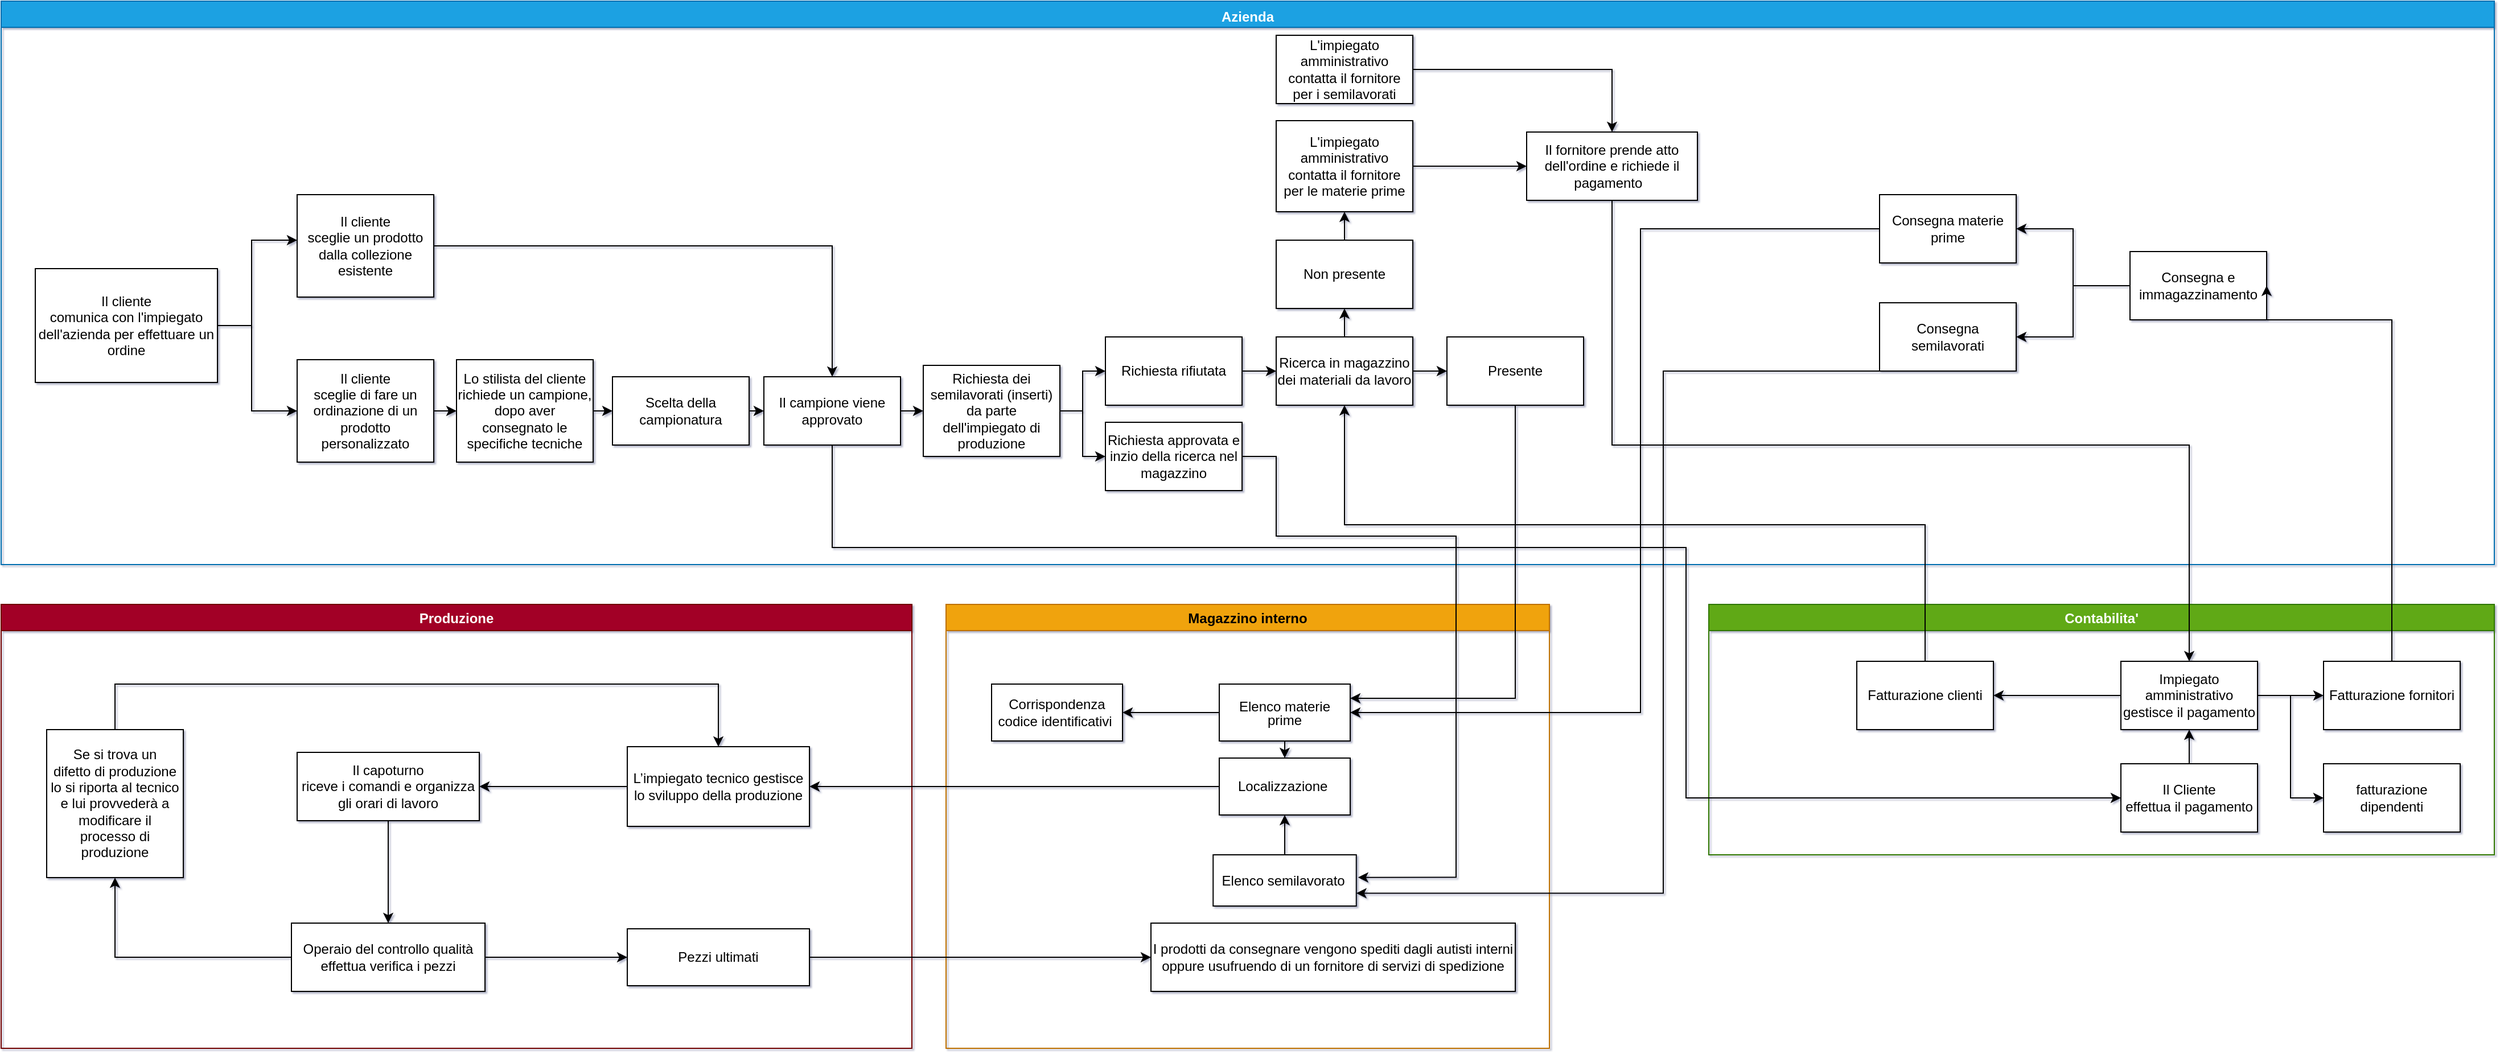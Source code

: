 <mxfile version="20.2.3" type="device"><diagram id="E6aV1Ud_MkHgx_vtLWaX" name="Pagina-1"><mxGraphModel dx="1477" dy="727" grid="0" gridSize="10" guides="1" tooltips="1" connect="1" arrows="1" fold="1" page="1" pageScale="1" pageWidth="827" pageHeight="1169" background="none" math="0" shadow="1"><root><mxCell id="0"/><mxCell id="1" parent="0"/><mxCell id="91" value="Azienda&#10;" style="swimlane;fillColor=#1ba1e2;fontColor=#ffffff;strokeColor=#006EAF;verticalAlign=top;" parent="1" vertex="1"><mxGeometry x="170" y="80" width="2190" height="495" as="geometry"/></mxCell><mxCell id="143" style="edgeStyle=none;html=1;entryX=0;entryY=0.5;entryDx=0;entryDy=0;rounded=0;" parent="91" source="94" target="114" edge="1"><mxGeometry relative="1" as="geometry"><Array as="points"><mxPoint x="220" y="285"/><mxPoint x="220" y="360"/></Array></mxGeometry></mxCell><mxCell id="94" value="&lt;p class=&quot;MsoListParagraph&quot;&gt;&lt;span&gt;Il cliente&lt;br&gt;comunica con l'impiegato dell'azienda per effettuare un ordine&lt;/span&gt;&lt;/p&gt;" style="rounded=0;whiteSpace=wrap;html=1;" parent="91" vertex="1"><mxGeometry x="30" y="235" width="160" height="100" as="geometry"/></mxCell><mxCell id="155" style="edgeStyle=none;rounded=0;html=1;entryX=0;entryY=0.5;entryDx=0;entryDy=0;" parent="91" source="114" target="126" edge="1"><mxGeometry relative="1" as="geometry"/></mxCell><mxCell id="114" value="&lt;p class=&quot;MsoListParagraph&quot;&gt;&lt;span&gt;Il cliente&lt;br&gt;sceglie di fare un ordinazione di un prodotto personalizzato&lt;/span&gt;&lt;/p&gt;" style="rounded=0;whiteSpace=wrap;html=1;" parent="91" vertex="1"><mxGeometry x="260" y="315" width="120" height="90" as="geometry"/></mxCell><mxCell id="166" style="edgeStyle=none;rounded=0;html=1;entryX=0.5;entryY=0;entryDx=0;entryDy=0;" parent="91" source="115" target="128" edge="1"><mxGeometry relative="1" as="geometry"><Array as="points"><mxPoint x="730" y="215"/></Array></mxGeometry></mxCell><mxCell id="115" value="&lt;p class=&quot;MsoListParagraph&quot;&gt;&lt;span&gt;Il cliente&lt;br&gt;sceglie un prodotto dalla collezione esistente&lt;/span&gt;&lt;/p&gt;" style="rounded=0;whiteSpace=wrap;html=1;" parent="91" vertex="1"><mxGeometry x="260" y="170" width="120" height="90" as="geometry"/></mxCell><mxCell id="156" style="edgeStyle=none;rounded=0;html=1;entryX=0;entryY=0.5;entryDx=0;entryDy=0;" parent="91" source="126" target="127" edge="1"><mxGeometry relative="1" as="geometry"/></mxCell><mxCell id="126" value="&lt;p class=&quot;MsoListParagraph&quot;&gt;&lt;span&gt;Lo stilista del cliente&lt;br&gt;richiede un campione, dopo aver consegnato le specifiche tecniche&lt;/span&gt;&lt;/p&gt;" style="rounded=0;whiteSpace=wrap;html=1;" parent="91" vertex="1"><mxGeometry x="400" y="315" width="120" height="90" as="geometry"/></mxCell><mxCell id="157" style="edgeStyle=none;rounded=0;html=1;entryX=0;entryY=0.5;entryDx=0;entryDy=0;" parent="91" source="127" target="128" edge="1"><mxGeometry relative="1" as="geometry"/></mxCell><mxCell id="127" value="&lt;p class=&quot;MsoListParagraph&quot;&gt;Scelta della campionatura&lt;/p&gt;" style="rounded=0;whiteSpace=wrap;html=1;" parent="91" vertex="1"><mxGeometry x="537" y="330" width="120" height="60" as="geometry"/></mxCell><mxCell id="YRF0x9XlQaN_wTTHLhjA-206" style="edgeStyle=orthogonalEdgeStyle;rounded=0;orthogonalLoop=1;jettySize=auto;html=1;exitX=1;exitY=0.5;exitDx=0;exitDy=0;entryX=0;entryY=0.5;entryDx=0;entryDy=0;" parent="91" source="128" target="YRF0x9XlQaN_wTTHLhjA-201" edge="1"><mxGeometry relative="1" as="geometry"/></mxCell><mxCell id="128" value="&lt;p class=&quot;MsoListParagraph&quot;&gt;&lt;span&gt;Il campione viene&lt;br&gt;approvato&lt;/span&gt;&lt;/p&gt;" style="rounded=0;whiteSpace=wrap;html=1;" parent="91" vertex="1"><mxGeometry x="670" y="330" width="120" height="60" as="geometry"/></mxCell><mxCell id="167" value="" style="edgeStyle=none;html=1;" parent="91" source="129" target="142" edge="1"><mxGeometry relative="1" as="geometry"/></mxCell><mxCell id="171" style="edgeStyle=none;html=1;entryX=0;entryY=0.5;entryDx=0;entryDy=0;" parent="91" source="129" target="130" edge="1"><mxGeometry relative="1" as="geometry"><mxPoint x="1280" y="375" as="targetPoint"/></mxGeometry></mxCell><mxCell id="129" value="&lt;span&gt;Ricerca in magazzino dei materiali da lavoro&lt;/span&gt;" style="rounded=0;whiteSpace=wrap;html=1;" parent="91" vertex="1"><mxGeometry x="1120" y="295" width="120" height="60" as="geometry"/></mxCell><mxCell id="130" value="Presente" style="rounded=0;whiteSpace=wrap;html=1;" parent="91" vertex="1"><mxGeometry x="1270" y="295" width="120" height="60" as="geometry"/></mxCell><mxCell id="YRF0x9XlQaN_wTTHLhjA-226" style="edgeStyle=orthogonalEdgeStyle;rounded=0;orthogonalLoop=1;jettySize=auto;html=1;entryX=0.5;entryY=1;entryDx=0;entryDy=0;" parent="91" source="142" target="163" edge="1"><mxGeometry relative="1" as="geometry"/></mxCell><mxCell id="142" value="Non presente" style="rounded=0;whiteSpace=wrap;html=1;" parent="91" vertex="1"><mxGeometry x="1120" y="210" width="120" height="60" as="geometry"/></mxCell><mxCell id="154" value="" style="endArrow=classic;html=1;rounded=0;exitX=1;exitY=0.5;exitDx=0;exitDy=0;entryX=0;entryY=0.5;entryDx=0;entryDy=0;" parent="91" source="94" edge="1"><mxGeometry width="50" height="50" relative="1" as="geometry"><mxPoint x="370" y="305" as="sourcePoint"/><mxPoint x="260" y="210" as="targetPoint"/><Array as="points"><mxPoint x="220" y="285"/><mxPoint x="220" y="210"/></Array></mxGeometry></mxCell><mxCell id="175" style="edgeStyle=none;rounded=0;html=1;entryX=0;entryY=0.5;entryDx=0;entryDy=0;" parent="91" source="163" target="172" edge="1"><mxGeometry relative="1" as="geometry"/></mxCell><mxCell id="163" value="L'impiegato amministrativo contatta il fornitore per le materie prime" style="rounded=0;whiteSpace=wrap;html=1;" parent="91" vertex="1"><mxGeometry x="1120" y="105" width="120" height="80" as="geometry"/></mxCell><mxCell id="172" value="Il fornitore prende atto dell'ordine e richiede il pagamento&amp;nbsp;&amp;nbsp;" style="rounded=0;whiteSpace=wrap;html=1;" parent="91" vertex="1"><mxGeometry x="1340" y="115" width="150" height="60" as="geometry"/></mxCell><mxCell id="YRF0x9XlQaN_wTTHLhjA-220" style="edgeStyle=orthogonalEdgeStyle;rounded=0;orthogonalLoop=1;jettySize=auto;html=1;exitX=0;exitY=0.5;exitDx=0;exitDy=0;entryX=1;entryY=0.5;entryDx=0;entryDy=0;" parent="91" source="184" target="YRF0x9XlQaN_wTTHLhjA-215" edge="1"><mxGeometry relative="1" as="geometry"/></mxCell><mxCell id="YRF0x9XlQaN_wTTHLhjA-221" style="edgeStyle=orthogonalEdgeStyle;rounded=0;orthogonalLoop=1;jettySize=auto;html=1;exitX=0;exitY=0.5;exitDx=0;exitDy=0;entryX=1;entryY=0.5;entryDx=0;entryDy=0;" parent="91" source="184" target="YRF0x9XlQaN_wTTHLhjA-216" edge="1"><mxGeometry relative="1" as="geometry"/></mxCell><mxCell id="184" value="Consegna e immagazzinamento" style="rounded=0;whiteSpace=wrap;html=1;" parent="91" vertex="1"><mxGeometry x="1870" y="220" width="120" height="60" as="geometry"/></mxCell><mxCell id="YRF0x9XlQaN_wTTHLhjA-205" style="edgeStyle=orthogonalEdgeStyle;rounded=0;orthogonalLoop=1;jettySize=auto;html=1;exitX=1;exitY=0.5;exitDx=0;exitDy=0;entryX=0;entryY=0.5;entryDx=0;entryDy=0;" parent="91" source="YRF0x9XlQaN_wTTHLhjA-201" target="YRF0x9XlQaN_wTTHLhjA-204" edge="1"><mxGeometry relative="1" as="geometry"/></mxCell><mxCell id="YRF0x9XlQaN_wTTHLhjA-207" style="edgeStyle=orthogonalEdgeStyle;rounded=0;orthogonalLoop=1;jettySize=auto;html=1;entryX=0;entryY=0.5;entryDx=0;entryDy=0;" parent="91" source="YRF0x9XlQaN_wTTHLhjA-201" target="YRF0x9XlQaN_wTTHLhjA-202" edge="1"><mxGeometry relative="1" as="geometry"/></mxCell><mxCell id="YRF0x9XlQaN_wTTHLhjA-201" value="Richiesta dei semilavorati (inserti) da parte dell'impiegato di produzione" style="rounded=0;whiteSpace=wrap;html=1;" parent="91" vertex="1"><mxGeometry x="810" y="320" width="120" height="80" as="geometry"/></mxCell><mxCell id="YRF0x9XlQaN_wTTHLhjA-202" value="Richiesta approvata e inzio della ricerca nel magazzino" style="rounded=0;whiteSpace=wrap;html=1;" parent="91" vertex="1"><mxGeometry x="970" y="370" width="120" height="60" as="geometry"/></mxCell><mxCell id="YRF0x9XlQaN_wTTHLhjA-208" style="edgeStyle=orthogonalEdgeStyle;rounded=0;orthogonalLoop=1;jettySize=auto;html=1;entryX=0;entryY=0.5;entryDx=0;entryDy=0;" parent="91" source="YRF0x9XlQaN_wTTHLhjA-204" target="129" edge="1"><mxGeometry relative="1" as="geometry"/></mxCell><mxCell id="YRF0x9XlQaN_wTTHLhjA-204" value="Richiesta rifiutata" style="rounded=0;whiteSpace=wrap;html=1;" parent="91" vertex="1"><mxGeometry x="970" y="295" width="120" height="60" as="geometry"/></mxCell><mxCell id="YRF0x9XlQaN_wTTHLhjA-213" style="edgeStyle=orthogonalEdgeStyle;rounded=0;orthogonalLoop=1;jettySize=auto;html=1;" parent="91" source="YRF0x9XlQaN_wTTHLhjA-210" target="172" edge="1"><mxGeometry relative="1" as="geometry"/></mxCell><mxCell id="YRF0x9XlQaN_wTTHLhjA-210" value="L'impiegato amministrativo contatta il fornitore per i semilavorati" style="rounded=0;whiteSpace=wrap;html=1;" parent="91" vertex="1"><mxGeometry x="1120" y="30" width="120" height="60" as="geometry"/></mxCell><mxCell id="YRF0x9XlQaN_wTTHLhjA-215" value="Consegna materie prime" style="rounded=0;whiteSpace=wrap;html=1;" parent="91" vertex="1"><mxGeometry x="1650" y="170" width="120" height="60" as="geometry"/></mxCell><mxCell id="YRF0x9XlQaN_wTTHLhjA-216" value="Consegna semilavorati" style="rounded=0;whiteSpace=wrap;html=1;" parent="91" vertex="1"><mxGeometry x="1650" y="265" width="120" height="60" as="geometry"/></mxCell><mxCell id="116" value="Contabilita'" style="swimlane;rounded=0;fillColor=#60a917;fontColor=#ffffff;strokeColor=#2D7600;" parent="1" vertex="1"><mxGeometry x="1670" y="610" width="690" height="220" as="geometry"/></mxCell><mxCell id="117" value="&lt;p class=&quot;MsoListParagraph&quot;&gt;&lt;span&gt;Il Cliente&lt;br&gt;effettua il pagamento&lt;/span&gt;&lt;/p&gt;" style="rounded=0;whiteSpace=wrap;html=1;" parent="116" vertex="1"><mxGeometry x="362" y="140" width="120" height="60" as="geometry"/></mxCell><mxCell id="177" style="edgeStyle=none;rounded=0;html=1;exitX=0;exitY=0.5;exitDx=0;exitDy=0;" parent="116" source="121" target="123" edge="1"><mxGeometry relative="1" as="geometry"/></mxCell><mxCell id="YRF0x9XlQaN_wTTHLhjA-222" style="edgeStyle=orthogonalEdgeStyle;rounded=0;orthogonalLoop=1;jettySize=auto;html=1;entryX=0;entryY=0.5;entryDx=0;entryDy=0;" parent="116" source="121" target="124" edge="1"><mxGeometry relative="1" as="geometry"/></mxCell><mxCell id="YRF0x9XlQaN_wTTHLhjA-223" style="edgeStyle=orthogonalEdgeStyle;rounded=0;orthogonalLoop=1;jettySize=auto;html=1;entryX=0;entryY=0.5;entryDx=0;entryDy=0;" parent="116" source="121" target="125" edge="1"><mxGeometry relative="1" as="geometry"/></mxCell><mxCell id="121" value="&lt;p class=&quot;MsoListParagraph&quot;&gt;Impiegato amministrativo gestisce il pagamento&lt;/p&gt;" style="rounded=0;whiteSpace=wrap;html=1;" parent="116" vertex="1"><mxGeometry x="362" y="50" width="120" height="60" as="geometry"/></mxCell><mxCell id="122" style="edgeStyle=orthogonalEdgeStyle;rounded=0;orthogonalLoop=1;jettySize=auto;html=1;" parent="116" source="117" target="121" edge="1"><mxGeometry relative="1" as="geometry"/></mxCell><mxCell id="123" value="Fatturazione clienti" style="rounded=0;whiteSpace=wrap;html=1;" parent="116" vertex="1"><mxGeometry x="130" y="50" width="120" height="60" as="geometry"/></mxCell><mxCell id="124" value="Fatturazione fornitori" style="rounded=0;whiteSpace=wrap;html=1;" parent="116" vertex="1"><mxGeometry x="540" y="50" width="120" height="60" as="geometry"/></mxCell><mxCell id="125" value="fatturazione dipendenti" style="rounded=0;whiteSpace=wrap;html=1;" parent="116" vertex="1"><mxGeometry x="540" y="140" width="120" height="60" as="geometry"/></mxCell><mxCell id="131" value="Produzione" style="swimlane;fillColor=#a20025;fontColor=#ffffff;strokeColor=#6F0000;" parent="1" vertex="1"><mxGeometry x="170" y="610" width="800" height="390" as="geometry"/></mxCell><mxCell id="179" style="edgeStyle=none;html=1;" parent="131" source="132" target="137" edge="1"><mxGeometry relative="1" as="geometry"/></mxCell><mxCell id="132" value="&lt;p class=&quot;MsoListParagraph&quot;&gt;&lt;span&gt;Il capoturno&lt;br&gt;riceve i comandi e organizza gli orari di lavoro&lt;/span&gt;&lt;/p&gt;" style="rounded=0;whiteSpace=wrap;html=1;" parent="131" vertex="1"><mxGeometry x="260" y="130" width="160" height="60" as="geometry"/></mxCell><mxCell id="178" style="edgeStyle=none;html=1;" parent="131" source="133" target="132" edge="1"><mxGeometry relative="1" as="geometry"/></mxCell><mxCell id="133" value="&lt;p class=&quot;MsoListParagraph&quot;&gt;&lt;span&gt;L’impiegato tecnico gestisce lo sviluppo della produzione&lt;/span&gt;&lt;/p&gt;" style="rounded=0;whiteSpace=wrap;html=1;rotation=0;" parent="131" vertex="1"><mxGeometry x="550" y="125" width="160" height="70" as="geometry"/></mxCell><mxCell id="140" value="&lt;p class=&quot;MsoListParagraph&quot;&gt;Pezzi ultimati&lt;/p&gt;" style="rounded=0;whiteSpace=wrap;html=1;" parent="131" vertex="1"><mxGeometry x="550" y="285" width="160" height="50" as="geometry"/></mxCell><mxCell id="141" style="edgeStyle=orthogonalEdgeStyle;rounded=0;orthogonalLoop=1;jettySize=auto;html=1;entryX=0;entryY=0.5;entryDx=0;entryDy=0;" parent="131" source="137" target="140" edge="1"><mxGeometry relative="1" as="geometry"/></mxCell><mxCell id="182" style="edgeStyle=none;html=1;rounded=0;" parent="131" source="135" target="133" edge="1"><mxGeometry relative="1" as="geometry"><Array as="points"><mxPoint x="100" y="70"/><mxPoint x="630" y="70"/></Array></mxGeometry></mxCell><mxCell id="135" value="&lt;p class=&quot;MsoListParagraph&quot;&gt;&lt;span&gt;Se si trova un&lt;br&gt;difetto di produzione lo si riporta al tecnico e lui provvederà a modificare il&lt;br&gt;processo di produzione&lt;/span&gt;&lt;/p&gt;" style="rounded=0;whiteSpace=wrap;html=1;" parent="131" vertex="1"><mxGeometry x="40" y="110" width="120" height="130" as="geometry"/></mxCell><mxCell id="189" style="edgeStyle=none;rounded=0;html=1;entryX=0.5;entryY=1;entryDx=0;entryDy=0;" parent="131" source="137" target="135" edge="1"><mxGeometry relative="1" as="geometry"><Array as="points"><mxPoint x="100" y="310"/></Array></mxGeometry></mxCell><mxCell id="137" value="&lt;p class=&quot;MsoListParagraph&quot;&gt;Operaio del controllo qualità effettua verifica i pezzi&lt;/p&gt;" style="rounded=0;whiteSpace=wrap;html=1;" parent="131" vertex="1"><mxGeometry x="255" y="280" width="170" height="60" as="geometry"/></mxCell><mxCell id="144" value="Magazzino interno" style="swimlane;rounded=0;fillColor=#f0a30a;fontColor=#000000;strokeColor=#BD7000;startSize=23;" parent="1" vertex="1"><mxGeometry x="1000" y="610" width="530" height="390" as="geometry"/></mxCell><mxCell id="145" style="edgeStyle=none;html=1;" parent="144" source="147" target="152" edge="1"><mxGeometry relative="1" as="geometry"/></mxCell><mxCell id="146" style="edgeStyle=none;html=1;entryX=0.5;entryY=0;entryDx=0;entryDy=0;" parent="144" source="147" target="151" edge="1"><mxGeometry relative="1" as="geometry"/></mxCell><mxCell id="147" value="&lt;p class=&quot;MsoListParagraph&quot; style=&quot;line-height: 1&quot;&gt;Elenco materie prime&lt;/p&gt;" style="rounded=0;whiteSpace=wrap;html=1;verticalAlign=middle;" parent="144" vertex="1"><mxGeometry x="240" y="70" width="115" height="50" as="geometry"/></mxCell><mxCell id="YRF0x9XlQaN_wTTHLhjA-198" style="edgeStyle=orthogonalEdgeStyle;rounded=0;orthogonalLoop=1;jettySize=auto;html=1;entryX=0.5;entryY=1;entryDx=0;entryDy=0;" parent="144" source="150" target="151" edge="1"><mxGeometry relative="1" as="geometry"/></mxCell><mxCell id="150" value="Elenco semilavorato&amp;nbsp;" style="rounded=0;whiteSpace=wrap;html=1;" parent="144" vertex="1"><mxGeometry x="234.62" y="220" width="125.75" height="45" as="geometry"/></mxCell><mxCell id="151" value="Localizzazione&amp;nbsp;" style="rounded=0;whiteSpace=wrap;html=1;" parent="144" vertex="1"><mxGeometry x="240" y="135" width="115" height="50" as="geometry"/></mxCell><mxCell id="152" value="Corrispondenza codice identificativi&amp;nbsp;" style="rounded=0;whiteSpace=wrap;html=1;" parent="144" vertex="1"><mxGeometry x="40" y="70" width="115" height="50" as="geometry"/></mxCell><mxCell id="161" value="&lt;p class=&quot;MsoListParagraph&quot;&gt;&lt;span&gt;I prodotti da consegnare vengono spediti dagli autisti interni oppure usufruendo di un fornitore di servizi di spedizione&lt;/span&gt;&lt;/p&gt;" style="rounded=0;whiteSpace=wrap;html=1;" parent="144" vertex="1"><mxGeometry x="180" y="280" width="320" height="60" as="geometry"/></mxCell><mxCell id="174" style="edgeStyle=none;html=1;" parent="1" source="151" target="133" edge="1"><mxGeometry relative="1" as="geometry"/></mxCell><mxCell id="176" style="edgeStyle=none;rounded=0;html=1;exitX=0.5;exitY=1;exitDx=0;exitDy=0;entryX=0.5;entryY=0;entryDx=0;entryDy=0;" parent="1" source="172" target="121" edge="1"><mxGeometry relative="1" as="geometry"><Array as="points"><mxPoint x="1585" y="470"/><mxPoint x="2092" y="470"/></Array></mxGeometry></mxCell><mxCell id="180" style="edgeStyle=none;rounded=0;html=1;exitX=0.5;exitY=0;exitDx=0;exitDy=0;entryX=0.5;entryY=1;entryDx=0;entryDy=0;" parent="1" source="123" target="129" edge="1"><mxGeometry relative="1" as="geometry"><Array as="points"><mxPoint x="1860" y="540"/><mxPoint x="1350" y="540"/></Array></mxGeometry></mxCell><mxCell id="183" style="edgeStyle=none;rounded=0;html=1;entryX=0;entryY=0.5;entryDx=0;entryDy=0;" parent="1" source="128" target="117" edge="1"><mxGeometry relative="1" as="geometry"><Array as="points"><mxPoint x="900" y="560"/><mxPoint x="1650" y="560"/><mxPoint x="1650" y="780"/></Array></mxGeometry></mxCell><mxCell id="186" style="edgeStyle=none;html=1;entryX=1;entryY=0.5;entryDx=0;entryDy=0;rounded=0;exitX=0;exitY=0.5;exitDx=0;exitDy=0;" parent="1" source="YRF0x9XlQaN_wTTHLhjA-215" target="147" edge="1"><mxGeometry relative="1" as="geometry"><Array as="points"><mxPoint x="1610" y="280"/><mxPoint x="1610" y="450"/><mxPoint x="1610" y="705"/></Array><mxPoint x="1660" y="440" as="sourcePoint"/></mxGeometry></mxCell><mxCell id="YRF0x9XlQaN_wTTHLhjA-193" style="edgeStyle=orthogonalEdgeStyle;rounded=0;orthogonalLoop=1;jettySize=auto;html=1;entryX=0;entryY=0.5;entryDx=0;entryDy=0;" parent="1" source="140" target="161" edge="1"><mxGeometry relative="1" as="geometry"><mxPoint x="1010" y="920" as="targetPoint"/></mxGeometry></mxCell><mxCell id="YRF0x9XlQaN_wTTHLhjA-200" style="edgeStyle=orthogonalEdgeStyle;rounded=0;orthogonalLoop=1;jettySize=auto;html=1;entryX=1;entryY=0.25;entryDx=0;entryDy=0;exitX=0.5;exitY=1;exitDx=0;exitDy=0;" parent="1" source="130" target="147" edge="1"><mxGeometry relative="1" as="geometry"><mxPoint x="1520" y="550" as="targetPoint"/></mxGeometry></mxCell><mxCell id="YRF0x9XlQaN_wTTHLhjA-203" style="edgeStyle=orthogonalEdgeStyle;rounded=0;orthogonalLoop=1;jettySize=auto;html=1;exitX=1;exitY=0.5;exitDx=0;exitDy=0;entryX=1.012;entryY=0.441;entryDx=0;entryDy=0;entryPerimeter=0;" parent="1" source="YRF0x9XlQaN_wTTHLhjA-202" target="150" edge="1"><mxGeometry relative="1" as="geometry"><mxPoint x="1360" y="860" as="targetPoint"/><Array as="points"><mxPoint x="1290" y="480"/><mxPoint x="1290" y="550"/><mxPoint x="1448" y="550"/><mxPoint x="1448" y="850"/></Array></mxGeometry></mxCell><mxCell id="YRF0x9XlQaN_wTTHLhjA-219" style="edgeStyle=orthogonalEdgeStyle;rounded=0;orthogonalLoop=1;jettySize=auto;html=1;entryX=1;entryY=0.75;entryDx=0;entryDy=0;exitX=0;exitY=0.5;exitDx=0;exitDy=0;" parent="1" source="YRF0x9XlQaN_wTTHLhjA-216" target="150" edge="1"><mxGeometry relative="1" as="geometry"><Array as="points"><mxPoint x="1630" y="405"/><mxPoint x="1630" y="864"/></Array></mxGeometry></mxCell><mxCell id="YRF0x9XlQaN_wTTHLhjA-224" style="edgeStyle=orthogonalEdgeStyle;rounded=0;orthogonalLoop=1;jettySize=auto;html=1;entryX=1;entryY=0.5;entryDx=0;entryDy=0;" parent="1" source="124" target="184" edge="1"><mxGeometry relative="1" as="geometry"><Array as="points"><mxPoint x="2270" y="360"/></Array></mxGeometry></mxCell></root></mxGraphModel></diagram></mxfile>